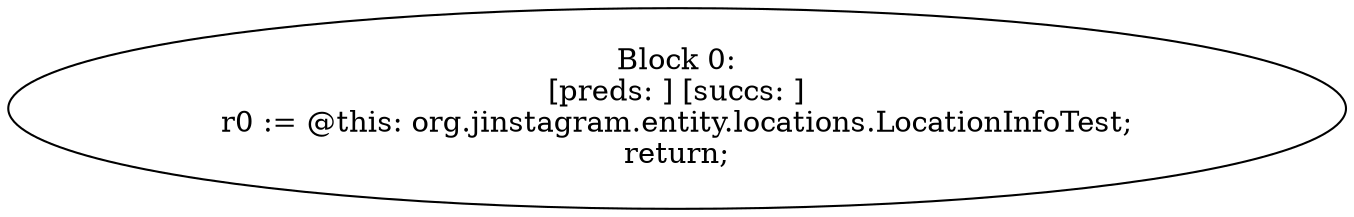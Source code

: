 digraph "unitGraph" {
    "Block 0:
[preds: ] [succs: ]
r0 := @this: org.jinstagram.entity.locations.LocationInfoTest;
return;
"
}
